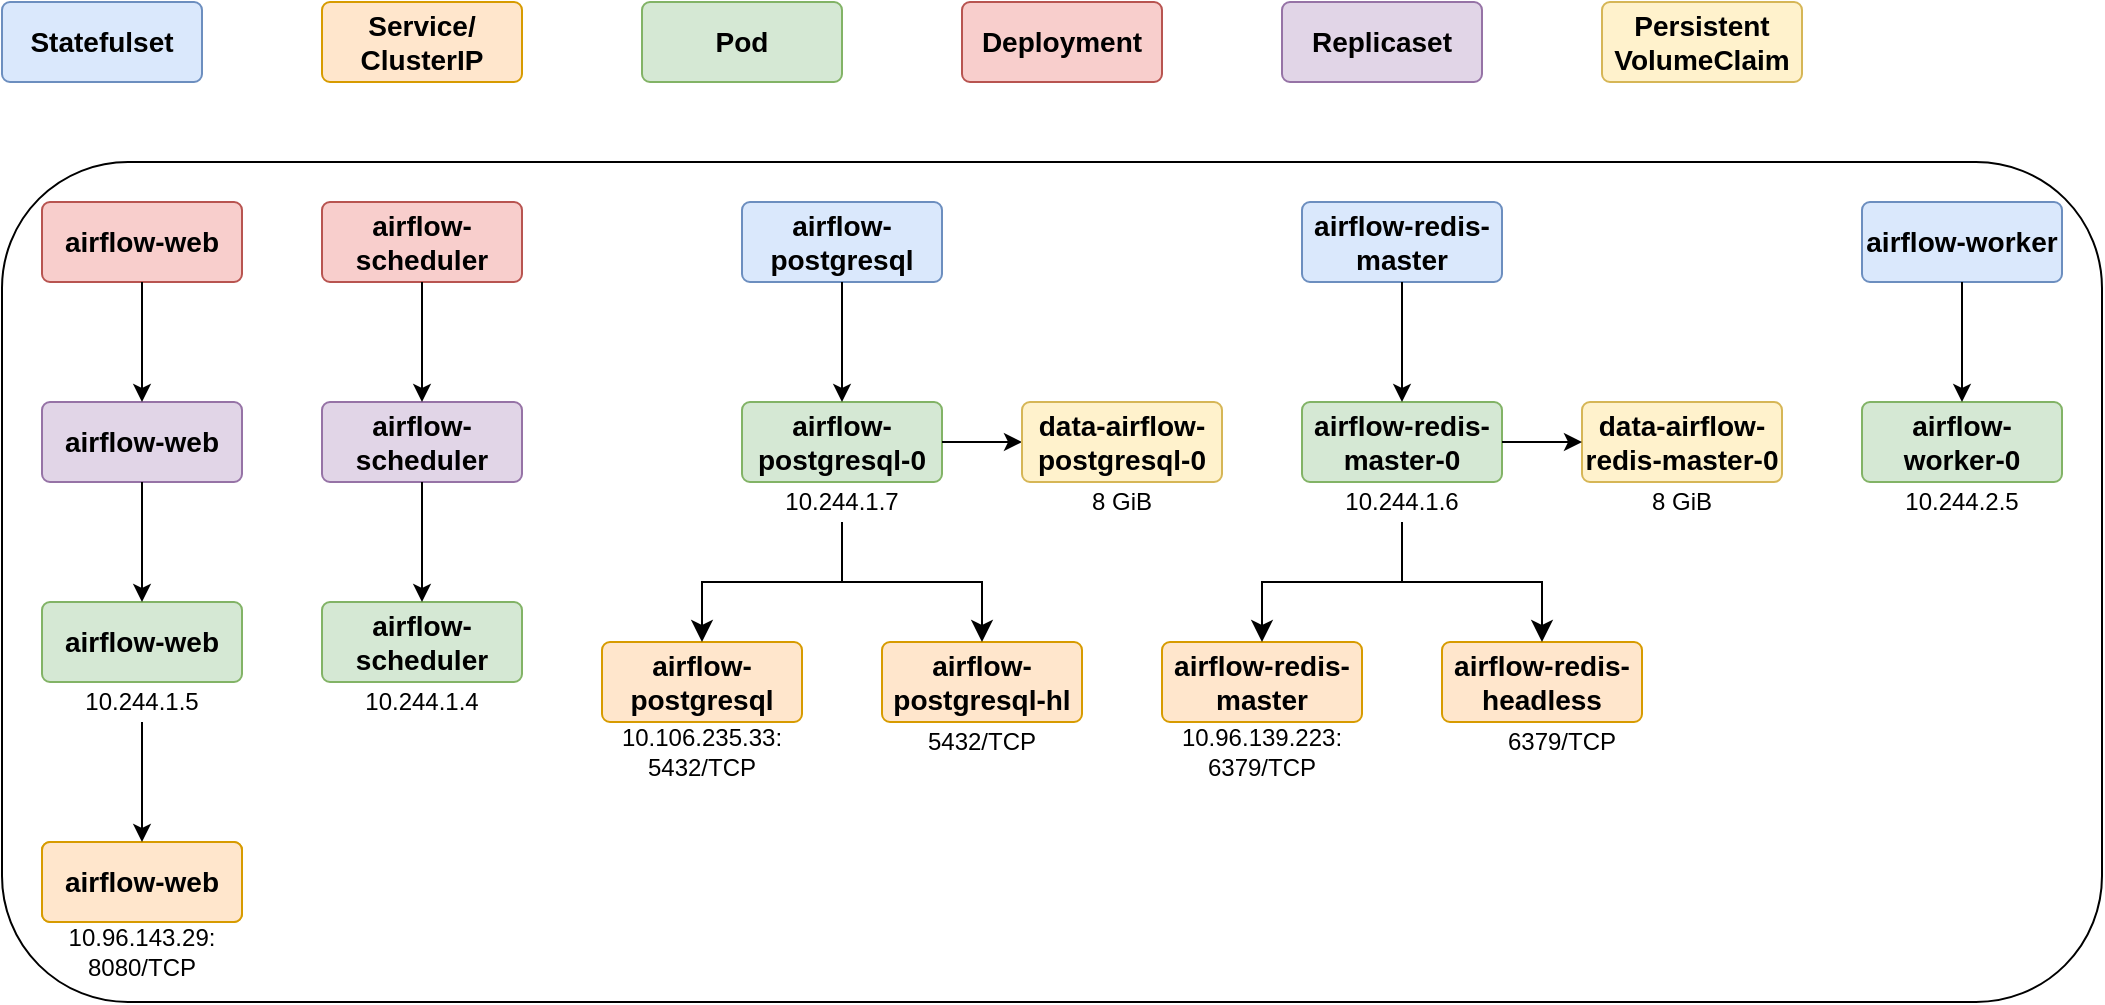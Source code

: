 <mxfile version="26.0.3">
  <diagram name="Page-1" id="jaqe5bFbqCdaZScXxuFY">
    <mxGraphModel dx="1434" dy="772" grid="1" gridSize="10" guides="1" tooltips="1" connect="1" arrows="1" fold="1" page="1" pageScale="1" pageWidth="850" pageHeight="1100" math="0" shadow="0">
      <root>
        <mxCell id="0" />
        <mxCell id="1" parent="0" />
        <mxCell id="OrJsXkoqj5jmBQv1yCwD-1" value="&lt;b&gt;&lt;font style=&quot;font-size: 14px;&quot;&gt;Statefulset&lt;/font&gt;&lt;/b&gt;" style="rounded=1;arcSize=10;whiteSpace=wrap;html=1;align=center;fillColor=#dae8fc;strokeColor=#6c8ebf;" parent="1" vertex="1">
          <mxGeometry x="100" y="160" width="100" height="40" as="geometry" />
        </mxCell>
        <mxCell id="OrJsXkoqj5jmBQv1yCwD-2" value="&lt;b&gt;&lt;font style=&quot;font-size: 14px;&quot;&gt;Pod&lt;/font&gt;&lt;/b&gt;" style="rounded=1;arcSize=10;whiteSpace=wrap;html=1;align=center;fillColor=#d5e8d4;strokeColor=#82b366;" parent="1" vertex="1">
          <mxGeometry x="420" y="160" width="100" height="40" as="geometry" />
        </mxCell>
        <mxCell id="OrJsXkoqj5jmBQv1yCwD-3" value="&lt;b&gt;&lt;font style=&quot;font-size: 14px;&quot;&gt;Service/&lt;/font&gt;&lt;/b&gt;&lt;div&gt;&lt;b&gt;&lt;font style=&quot;font-size: 14px;&quot;&gt;ClusterIP&lt;/font&gt;&lt;/b&gt;&lt;/div&gt;" style="rounded=1;arcSize=10;whiteSpace=wrap;html=1;align=center;fillColor=#ffe6cc;strokeColor=#d79b00;" parent="1" vertex="1">
          <mxGeometry x="260" y="160" width="100" height="40" as="geometry" />
        </mxCell>
        <mxCell id="OrJsXkoqj5jmBQv1yCwD-4" value="" style="rounded=1;whiteSpace=wrap;html=1;" parent="1" vertex="1">
          <mxGeometry x="100" y="240" width="1050" height="420" as="geometry" />
        </mxCell>
        <mxCell id="OrJsXkoqj5jmBQv1yCwD-7" value="&lt;b&gt;&lt;font style=&quot;font-size: 14px;&quot;&gt;airflow-web&lt;/font&gt;&lt;/b&gt;" style="rounded=1;arcSize=10;whiteSpace=wrap;html=1;align=center;fillColor=#f8cecc;strokeColor=#b85450;" parent="1" vertex="1">
          <mxGeometry x="120" y="260" width="100" height="40" as="geometry" />
        </mxCell>
        <mxCell id="OrJsXkoqj5jmBQv1yCwD-9" value="&lt;b&gt;&lt;font style=&quot;font-size: 14px;&quot;&gt;airflow-postgresql&lt;/font&gt;&lt;/b&gt;" style="rounded=1;arcSize=10;whiteSpace=wrap;html=1;align=center;fillColor=#dae8fc;strokeColor=#6c8ebf;" parent="1" vertex="1">
          <mxGeometry x="470" y="260" width="100" height="40" as="geometry" />
        </mxCell>
        <mxCell id="OrJsXkoqj5jmBQv1yCwD-11" value="&lt;b&gt;&lt;font style=&quot;font-size: 14px;&quot;&gt;airflow-postgresql-0&lt;/font&gt;&lt;/b&gt;" style="rounded=1;arcSize=10;whiteSpace=wrap;html=1;align=center;fillColor=#d5e8d4;strokeColor=#82b366;" parent="1" vertex="1">
          <mxGeometry x="470" y="360" width="100" height="40" as="geometry" />
        </mxCell>
        <mxCell id="OrJsXkoqj5jmBQv1yCwD-15" value="10.244.1.7" style="text;html=1;align=center;verticalAlign=middle;whiteSpace=wrap;rounded=0;" parent="1" vertex="1">
          <mxGeometry x="470" y="400" width="100" height="20" as="geometry" />
        </mxCell>
        <mxCell id="OrJsXkoqj5jmBQv1yCwD-22" value="&lt;b&gt;&lt;font style=&quot;font-size: 14px;&quot;&gt;airflow-web&lt;/font&gt;&lt;/b&gt;" style="rounded=1;arcSize=10;whiteSpace=wrap;html=1;align=center;fillColor=#e1d5e7;strokeColor=#9673a6;" parent="1" vertex="1">
          <mxGeometry x="120" y="360" width="100" height="40" as="geometry" />
        </mxCell>
        <mxCell id="OrJsXkoqj5jmBQv1yCwD-25" value="" style="endArrow=classic;html=1;rounded=0;entryX=0.5;entryY=0;entryDx=0;entryDy=0;exitX=0.5;exitY=1;exitDx=0;exitDy=0;" parent="1" source="OrJsXkoqj5jmBQv1yCwD-7" target="OrJsXkoqj5jmBQv1yCwD-22" edge="1">
          <mxGeometry width="50" height="50" relative="1" as="geometry">
            <mxPoint x="150" y="420.0" as="sourcePoint" />
            <mxPoint x="300" y="370" as="targetPoint" />
          </mxGeometry>
        </mxCell>
        <mxCell id="OrJsXkoqj5jmBQv1yCwD-27" value="&lt;b&gt;&lt;font style=&quot;font-size: 14px;&quot;&gt;airflow-postgresql&lt;/font&gt;&lt;/b&gt;" style="rounded=1;arcSize=10;whiteSpace=wrap;html=1;align=center;fillColor=#ffe6cc;strokeColor=#d79b00;" parent="1" vertex="1">
          <mxGeometry x="400" y="480" width="100" height="40" as="geometry" />
        </mxCell>
        <mxCell id="OrJsXkoqj5jmBQv1yCwD-30" value="10.106.235.33:&lt;div&gt;5432/TCP&lt;/div&gt;" style="text;html=1;align=center;verticalAlign=middle;whiteSpace=wrap;rounded=0;" parent="1" vertex="1">
          <mxGeometry x="400" y="520" width="100" height="30" as="geometry" />
        </mxCell>
        <mxCell id="OrJsXkoqj5jmBQv1yCwD-31" value="&lt;b&gt;&lt;font style=&quot;font-size: 14px;&quot;&gt;Deployment&lt;/font&gt;&lt;/b&gt;" style="rounded=1;arcSize=10;whiteSpace=wrap;html=1;align=center;fillColor=#f8cecc;strokeColor=#b85450;" parent="1" vertex="1">
          <mxGeometry x="580" y="160" width="100" height="40" as="geometry" />
        </mxCell>
        <mxCell id="OrJsXkoqj5jmBQv1yCwD-32" value="&lt;span style=&quot;font-size: 14px;&quot;&gt;&lt;b&gt;Replicaset&lt;/b&gt;&lt;/span&gt;" style="rounded=1;arcSize=10;whiteSpace=wrap;html=1;align=center;fillColor=#e1d5e7;strokeColor=#9673a6;" parent="1" vertex="1">
          <mxGeometry x="740" y="160" width="100" height="40" as="geometry" />
        </mxCell>
        <mxCell id="OrJsXkoqj5jmBQv1yCwD-33" value="&lt;span style=&quot;font-size: 14px;&quot;&gt;&lt;b&gt;Persistent&lt;/b&gt;&lt;/span&gt;&lt;div&gt;&lt;span style=&quot;font-size: 14px;&quot;&gt;&lt;b&gt;VolumeClaim&lt;/b&gt;&lt;/span&gt;&lt;/div&gt;" style="rounded=1;arcSize=10;whiteSpace=wrap;html=1;align=center;fillColor=#fff2cc;strokeColor=#d6b656;" parent="1" vertex="1">
          <mxGeometry x="900" y="160" width="100" height="40" as="geometry" />
        </mxCell>
        <mxCell id="OrJsXkoqj5jmBQv1yCwD-34" value="&lt;b&gt;&lt;font style=&quot;font-size: 14px;&quot;&gt;airflow-web&lt;/font&gt;&lt;/b&gt;" style="rounded=1;arcSize=10;whiteSpace=wrap;html=1;align=center;fillColor=#d5e8d4;strokeColor=#82b366;" parent="1" vertex="1">
          <mxGeometry x="120" y="460" width="100" height="40" as="geometry" />
        </mxCell>
        <mxCell id="OrJsXkoqj5jmBQv1yCwD-35" value="" style="endArrow=classic;html=1;rounded=0;entryX=0.5;entryY=0;entryDx=0;entryDy=0;exitX=0.5;exitY=1;exitDx=0;exitDy=0;" parent="1" source="OrJsXkoqj5jmBQv1yCwD-22" target="OrJsXkoqj5jmBQv1yCwD-34" edge="1">
          <mxGeometry width="50" height="50" relative="1" as="geometry">
            <mxPoint x="160" y="410" as="sourcePoint" />
            <mxPoint x="160" y="470" as="targetPoint" />
          </mxGeometry>
        </mxCell>
        <mxCell id="OrJsXkoqj5jmBQv1yCwD-36" value="10.244.1.5" style="text;html=1;align=center;verticalAlign=middle;whiteSpace=wrap;rounded=0;" parent="1" vertex="1">
          <mxGeometry x="120" y="500" width="100" height="20" as="geometry" />
        </mxCell>
        <mxCell id="OrJsXkoqj5jmBQv1yCwD-37" value="&lt;span style=&quot;font-size: 14px;&quot;&gt;&lt;b&gt;airflow&lt;/b&gt;&lt;/span&gt;" style="rounded=1;arcSize=10;whiteSpace=wrap;html=1;align=center;fillColor=#ffe6cc;strokeColor=#d79b00;" parent="1" vertex="1">
          <mxGeometry x="120" y="580" width="100" height="40" as="geometry" />
        </mxCell>
        <mxCell id="OrJsXkoqj5jmBQv1yCwD-39" value="10.96.143.29:&lt;div&gt;8080/TCP&lt;/div&gt;" style="text;html=1;align=center;verticalAlign=middle;whiteSpace=wrap;rounded=0;" parent="1" vertex="1">
          <mxGeometry x="120" y="620" width="100" height="30" as="geometry" />
        </mxCell>
        <mxCell id="OrJsXkoqj5jmBQv1yCwD-40" value="&lt;b&gt;&lt;font style=&quot;font-size: 14px;&quot;&gt;airflow-web&lt;/font&gt;&lt;/b&gt;" style="rounded=1;arcSize=10;whiteSpace=wrap;html=1;align=center;fillColor=#ffe6cc;strokeColor=#d79b00;" parent="1" vertex="1">
          <mxGeometry x="120" y="580" width="100" height="40" as="geometry" />
        </mxCell>
        <mxCell id="OrJsXkoqj5jmBQv1yCwD-42" value="&lt;b&gt;&lt;font style=&quot;font-size: 14px;&quot;&gt;airflow-scheduler&lt;/font&gt;&lt;/b&gt;" style="rounded=1;arcSize=10;whiteSpace=wrap;html=1;align=center;fillColor=#f8cecc;strokeColor=#b85450;" parent="1" vertex="1">
          <mxGeometry x="260" y="260" width="100" height="40" as="geometry" />
        </mxCell>
        <mxCell id="OrJsXkoqj5jmBQv1yCwD-43" value="&lt;b&gt;&lt;font style=&quot;font-size: 14px;&quot;&gt;airflow-scheduler&lt;/font&gt;&lt;/b&gt;" style="rounded=1;arcSize=10;whiteSpace=wrap;html=1;align=center;fillColor=#e1d5e7;strokeColor=#9673a6;" parent="1" vertex="1">
          <mxGeometry x="260" y="360" width="100" height="40" as="geometry" />
        </mxCell>
        <mxCell id="OrJsXkoqj5jmBQv1yCwD-44" value="" style="endArrow=classic;html=1;rounded=0;entryX=0.5;entryY=0;entryDx=0;entryDy=0;exitX=0.5;exitY=1;exitDx=0;exitDy=0;" parent="1" source="OrJsXkoqj5jmBQv1yCwD-42" target="OrJsXkoqj5jmBQv1yCwD-43" edge="1">
          <mxGeometry width="50" height="50" relative="1" as="geometry">
            <mxPoint x="160" y="430.0" as="sourcePoint" />
            <mxPoint x="310" y="380" as="targetPoint" />
          </mxGeometry>
        </mxCell>
        <mxCell id="OrJsXkoqj5jmBQv1yCwD-45" value="&lt;b&gt;&lt;font style=&quot;font-size: 14px;&quot;&gt;airflow-scheduler&lt;/font&gt;&lt;/b&gt;" style="rounded=1;arcSize=10;whiteSpace=wrap;html=1;align=center;fillColor=#d5e8d4;strokeColor=#82b366;" parent="1" vertex="1">
          <mxGeometry x="260" y="460" width="100" height="40" as="geometry" />
        </mxCell>
        <mxCell id="OrJsXkoqj5jmBQv1yCwD-46" value="" style="endArrow=classic;html=1;rounded=0;entryX=0.5;entryY=0;entryDx=0;entryDy=0;exitX=0.5;exitY=1;exitDx=0;exitDy=0;" parent="1" source="OrJsXkoqj5jmBQv1yCwD-43" target="OrJsXkoqj5jmBQv1yCwD-45" edge="1">
          <mxGeometry width="50" height="50" relative="1" as="geometry">
            <mxPoint x="170" y="420" as="sourcePoint" />
            <mxPoint x="170" y="480" as="targetPoint" />
          </mxGeometry>
        </mxCell>
        <mxCell id="OrJsXkoqj5jmBQv1yCwD-47" value="10.244.1.4" style="text;html=1;align=center;verticalAlign=middle;whiteSpace=wrap;rounded=0;" parent="1" vertex="1">
          <mxGeometry x="260" y="500" width="100" height="20" as="geometry" />
        </mxCell>
        <mxCell id="OrJsXkoqj5jmBQv1yCwD-51" value="" style="endArrow=classic;html=1;rounded=0;entryX=0.5;entryY=0;entryDx=0;entryDy=0;exitX=0.5;exitY=1;exitDx=0;exitDy=0;" parent="1" source="OrJsXkoqj5jmBQv1yCwD-36" target="OrJsXkoqj5jmBQv1yCwD-40" edge="1">
          <mxGeometry width="50" height="50" relative="1" as="geometry">
            <mxPoint x="230" y="505" as="sourcePoint" />
            <mxPoint x="230" y="565" as="targetPoint" />
          </mxGeometry>
        </mxCell>
        <mxCell id="OrJsXkoqj5jmBQv1yCwD-52" value="&lt;b&gt;&lt;font style=&quot;font-size: 14px;&quot;&gt;airflow-postgresql-hl&lt;/font&gt;&lt;/b&gt;" style="rounded=1;arcSize=10;whiteSpace=wrap;html=1;align=center;fillColor=#ffe6cc;strokeColor=#d79b00;" parent="1" vertex="1">
          <mxGeometry x="540" y="480" width="100" height="40" as="geometry" />
        </mxCell>
        <mxCell id="OrJsXkoqj5jmBQv1yCwD-53" value="" style="endArrow=classic;html=1;rounded=0;entryX=0.5;entryY=0;entryDx=0;entryDy=0;exitX=0.5;exitY=1;exitDx=0;exitDy=0;" parent="1" source="OrJsXkoqj5jmBQv1yCwD-9" target="OrJsXkoqj5jmBQv1yCwD-11" edge="1">
          <mxGeometry width="50" height="50" relative="1" as="geometry">
            <mxPoint x="470" y="310" as="sourcePoint" />
            <mxPoint x="470" y="370" as="targetPoint" />
          </mxGeometry>
        </mxCell>
        <mxCell id="OrJsXkoqj5jmBQv1yCwD-54" value="5432/TCP" style="text;html=1;align=center;verticalAlign=middle;whiteSpace=wrap;rounded=0;" parent="1" vertex="1">
          <mxGeometry x="540" y="520" width="100" height="20" as="geometry" />
        </mxCell>
        <mxCell id="OrJsXkoqj5jmBQv1yCwD-55" value="" style="edgeStyle=elbowEdgeStyle;elbow=vertical;endArrow=classic;html=1;curved=0;rounded=0;endSize=8;startSize=8;exitX=0.5;exitY=1;exitDx=0;exitDy=0;entryX=0.5;entryY=0;entryDx=0;entryDy=0;" parent="1" source="OrJsXkoqj5jmBQv1yCwD-15" target="OrJsXkoqj5jmBQv1yCwD-27" edge="1">
          <mxGeometry width="50" height="50" relative="1" as="geometry">
            <mxPoint x="540" y="470" as="sourcePoint" />
            <mxPoint x="490" y="520" as="targetPoint" />
          </mxGeometry>
        </mxCell>
        <mxCell id="OrJsXkoqj5jmBQv1yCwD-56" value="" style="edgeStyle=elbowEdgeStyle;elbow=vertical;endArrow=classic;html=1;curved=0;rounded=0;endSize=8;startSize=8;exitX=0.5;exitY=1;exitDx=0;exitDy=0;entryX=0.5;entryY=0;entryDx=0;entryDy=0;" parent="1" source="OrJsXkoqj5jmBQv1yCwD-15" target="OrJsXkoqj5jmBQv1yCwD-52" edge="1">
          <mxGeometry width="50" height="50" relative="1" as="geometry">
            <mxPoint x="570" y="430" as="sourcePoint" />
            <mxPoint x="500" y="470" as="targetPoint" />
          </mxGeometry>
        </mxCell>
        <mxCell id="OrJsXkoqj5jmBQv1yCwD-61" value="&lt;b&gt;&lt;font style=&quot;font-size: 14px;&quot;&gt;airflow-redis-master&lt;/font&gt;&lt;/b&gt;" style="rounded=1;arcSize=10;whiteSpace=wrap;html=1;align=center;fillColor=#dae8fc;strokeColor=#6c8ebf;" parent="1" vertex="1">
          <mxGeometry x="750" y="260" width="100" height="40" as="geometry" />
        </mxCell>
        <mxCell id="OrJsXkoqj5jmBQv1yCwD-62" value="&lt;b&gt;&lt;font style=&quot;font-size: 14px;&quot;&gt;airflow-redis-master-0&lt;/font&gt;&lt;/b&gt;" style="rounded=1;arcSize=10;whiteSpace=wrap;html=1;align=center;fillColor=#d5e8d4;strokeColor=#82b366;" parent="1" vertex="1">
          <mxGeometry x="750" y="360" width="100" height="40" as="geometry" />
        </mxCell>
        <mxCell id="OrJsXkoqj5jmBQv1yCwD-63" value="10.244.1.6" style="text;html=1;align=center;verticalAlign=middle;whiteSpace=wrap;rounded=0;" parent="1" vertex="1">
          <mxGeometry x="750" y="400" width="100" height="20" as="geometry" />
        </mxCell>
        <mxCell id="OrJsXkoqj5jmBQv1yCwD-64" value="&lt;b&gt;&lt;font style=&quot;font-size: 14px;&quot;&gt;airflow-redis-master&lt;/font&gt;&lt;/b&gt;" style="rounded=1;arcSize=10;whiteSpace=wrap;html=1;align=center;fillColor=#ffe6cc;strokeColor=#d79b00;" parent="1" vertex="1">
          <mxGeometry x="680" y="480" width="100" height="40" as="geometry" />
        </mxCell>
        <mxCell id="OrJsXkoqj5jmBQv1yCwD-65" value="10.96.139.223:&lt;div&gt;6379/TCP&lt;/div&gt;" style="text;html=1;align=center;verticalAlign=middle;whiteSpace=wrap;rounded=0;" parent="1" vertex="1">
          <mxGeometry x="680" y="520" width="100" height="30" as="geometry" />
        </mxCell>
        <mxCell id="OrJsXkoqj5jmBQv1yCwD-66" value="&lt;b&gt;&lt;font style=&quot;font-size: 14px;&quot;&gt;airflow-redis-headless&lt;/font&gt;&lt;/b&gt;" style="rounded=1;arcSize=10;whiteSpace=wrap;html=1;align=center;fillColor=#ffe6cc;strokeColor=#d79b00;" parent="1" vertex="1">
          <mxGeometry x="820" y="480" width="100" height="40" as="geometry" />
        </mxCell>
        <mxCell id="OrJsXkoqj5jmBQv1yCwD-67" value="" style="endArrow=classic;html=1;rounded=0;entryX=0.5;entryY=0;entryDx=0;entryDy=0;exitX=0.5;exitY=1;exitDx=0;exitDy=0;" parent="1" source="OrJsXkoqj5jmBQv1yCwD-61" target="OrJsXkoqj5jmBQv1yCwD-62" edge="1">
          <mxGeometry width="50" height="50" relative="1" as="geometry">
            <mxPoint x="770" y="310" as="sourcePoint" />
            <mxPoint x="770" y="370" as="targetPoint" />
          </mxGeometry>
        </mxCell>
        <mxCell id="OrJsXkoqj5jmBQv1yCwD-68" value="6379/TCP" style="text;html=1;align=center;verticalAlign=middle;whiteSpace=wrap;rounded=0;" parent="1" vertex="1">
          <mxGeometry x="830" y="520" width="100" height="20" as="geometry" />
        </mxCell>
        <mxCell id="OrJsXkoqj5jmBQv1yCwD-69" value="" style="edgeStyle=elbowEdgeStyle;elbow=vertical;endArrow=classic;html=1;curved=0;rounded=0;endSize=8;startSize=8;exitX=0.5;exitY=1;exitDx=0;exitDy=0;entryX=0.5;entryY=0;entryDx=0;entryDy=0;" parent="1" source="OrJsXkoqj5jmBQv1yCwD-63" target="OrJsXkoqj5jmBQv1yCwD-64" edge="1">
          <mxGeometry width="50" height="50" relative="1" as="geometry">
            <mxPoint x="840" y="470" as="sourcePoint" />
            <mxPoint x="790" y="520" as="targetPoint" />
          </mxGeometry>
        </mxCell>
        <mxCell id="OrJsXkoqj5jmBQv1yCwD-70" value="" style="edgeStyle=elbowEdgeStyle;elbow=vertical;endArrow=classic;html=1;curved=0;rounded=0;endSize=8;startSize=8;exitX=0.5;exitY=1;exitDx=0;exitDy=0;entryX=0.5;entryY=0;entryDx=0;entryDy=0;" parent="1" source="OrJsXkoqj5jmBQv1yCwD-63" target="OrJsXkoqj5jmBQv1yCwD-66" edge="1">
          <mxGeometry width="50" height="50" relative="1" as="geometry">
            <mxPoint x="870" y="430" as="sourcePoint" />
            <mxPoint x="800" y="470" as="targetPoint" />
          </mxGeometry>
        </mxCell>
        <mxCell id="OrJsXkoqj5jmBQv1yCwD-71" value="" style="endArrow=classic;html=1;rounded=0;exitX=1;exitY=0.5;exitDx=0;exitDy=0;entryX=0;entryY=0.5;entryDx=0;entryDy=0;" parent="1" source="OrJsXkoqj5jmBQv1yCwD-11" target="OrJsXkoqj5jmBQv1yCwD-73" edge="1">
          <mxGeometry width="50" height="50" relative="1" as="geometry">
            <mxPoint x="490" y="450" as="sourcePoint" />
            <mxPoint x="540" y="400" as="targetPoint" />
          </mxGeometry>
        </mxCell>
        <mxCell id="OrJsXkoqj5jmBQv1yCwD-73" value="&lt;span style=&quot;font-size: 14px;&quot;&gt;&lt;b&gt;data-airflow-postgresql-0&lt;/b&gt;&lt;/span&gt;" style="rounded=1;arcSize=10;whiteSpace=wrap;html=1;align=center;fillColor=#fff2cc;strokeColor=#d6b656;" parent="1" vertex="1">
          <mxGeometry x="610" y="360" width="100" height="40" as="geometry" />
        </mxCell>
        <mxCell id="OrJsXkoqj5jmBQv1yCwD-74" value="&lt;span style=&quot;font-size: 14px;&quot;&gt;&lt;b&gt;data-airflow-redis-master-0&lt;/b&gt;&lt;/span&gt;" style="rounded=1;arcSize=10;whiteSpace=wrap;html=1;align=center;fillColor=#fff2cc;strokeColor=#d6b656;" parent="1" vertex="1">
          <mxGeometry x="890" y="360" width="100" height="40" as="geometry" />
        </mxCell>
        <mxCell id="OrJsXkoqj5jmBQv1yCwD-75" value="" style="endArrow=classic;html=1;rounded=0;exitX=1;exitY=0.5;exitDx=0;exitDy=0;entryX=0;entryY=0.5;entryDx=0;entryDy=0;" parent="1" source="OrJsXkoqj5jmBQv1yCwD-62" target="OrJsXkoqj5jmBQv1yCwD-74" edge="1">
          <mxGeometry width="50" height="50" relative="1" as="geometry">
            <mxPoint x="920" y="430" as="sourcePoint" />
            <mxPoint x="960" y="430" as="targetPoint" />
          </mxGeometry>
        </mxCell>
        <mxCell id="owLh9w15sTVciS5REWnX-1" value="8 GiB" style="text;html=1;align=center;verticalAlign=middle;whiteSpace=wrap;rounded=0;" parent="1" vertex="1">
          <mxGeometry x="610" y="400" width="100" height="20" as="geometry" />
        </mxCell>
        <mxCell id="owLh9w15sTVciS5REWnX-2" value="8 GiB" style="text;html=1;align=center;verticalAlign=middle;whiteSpace=wrap;rounded=0;" parent="1" vertex="1">
          <mxGeometry x="890" y="400" width="100" height="20" as="geometry" />
        </mxCell>
        <mxCell id="owLh9w15sTVciS5REWnX-11" value="&lt;b&gt;&lt;font style=&quot;font-size: 14px;&quot;&gt;airflow-worker&lt;/font&gt;&lt;/b&gt;" style="rounded=1;arcSize=10;whiteSpace=wrap;html=1;align=center;fillColor=#dae8fc;strokeColor=#6c8ebf;" parent="1" vertex="1">
          <mxGeometry x="1030" y="260" width="100" height="40" as="geometry" />
        </mxCell>
        <mxCell id="owLh9w15sTVciS5REWnX-12" value="&lt;b&gt;&lt;font style=&quot;font-size: 14px;&quot;&gt;airflow-worker-0&lt;/font&gt;&lt;/b&gt;" style="rounded=1;arcSize=10;whiteSpace=wrap;html=1;align=center;fillColor=#d5e8d4;strokeColor=#82b366;" parent="1" vertex="1">
          <mxGeometry x="1030" y="360" width="100" height="40" as="geometry" />
        </mxCell>
        <mxCell id="owLh9w15sTVciS5REWnX-13" value="10.244.2.5" style="text;html=1;align=center;verticalAlign=middle;whiteSpace=wrap;rounded=0;" parent="1" vertex="1">
          <mxGeometry x="1030" y="400" width="100" height="20" as="geometry" />
        </mxCell>
        <mxCell id="owLh9w15sTVciS5REWnX-16" value="" style="endArrow=classic;html=1;rounded=0;entryX=0.5;entryY=0;entryDx=0;entryDy=0;exitX=0.5;exitY=1;exitDx=0;exitDy=0;" parent="1" source="owLh9w15sTVciS5REWnX-11" target="owLh9w15sTVciS5REWnX-12" edge="1">
          <mxGeometry width="50" height="50" relative="1" as="geometry">
            <mxPoint x="1050" y="310" as="sourcePoint" />
            <mxPoint x="1050" y="370" as="targetPoint" />
          </mxGeometry>
        </mxCell>
      </root>
    </mxGraphModel>
  </diagram>
</mxfile>
